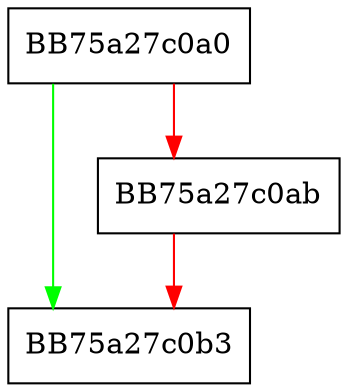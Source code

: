 digraph sqlite3ExprDup {
  node [shape="box"];
  graph [splines=ortho];
  BB75a27c0a0 -> BB75a27c0b3 [color="green"];
  BB75a27c0a0 -> BB75a27c0ab [color="red"];
  BB75a27c0ab -> BB75a27c0b3 [color="red"];
}